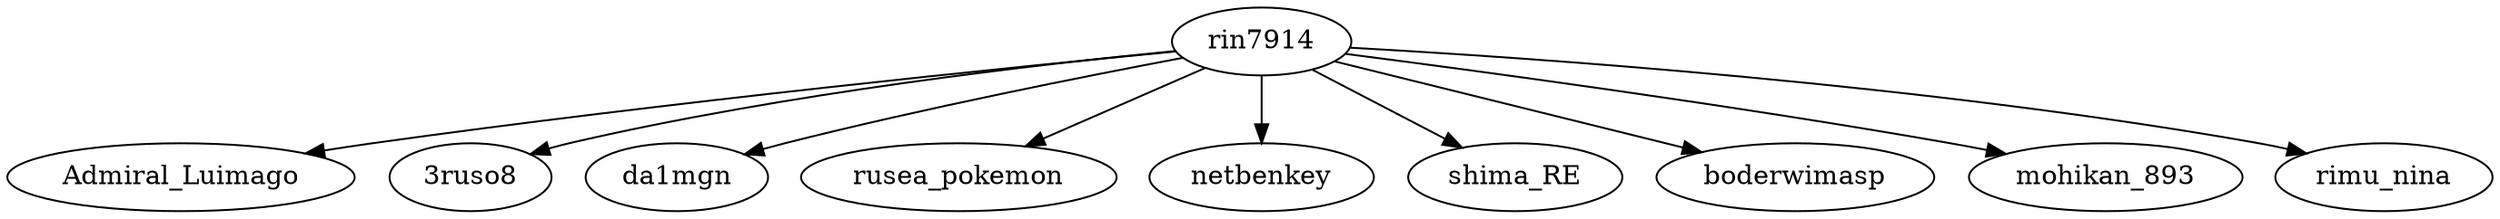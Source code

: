 strict digraph {
"rin7914" -> "Admiral_Luimago"
"rin7914" -> "3ruso8"
"rin7914" -> "da1mgn"
"rin7914" -> "rusea_pokemon"
"rin7914" -> "netbenkey"
"rin7914" -> "shima_RE"
"rin7914" -> "boderwimasp"
"rin7914" -> "mohikan_893"
"rin7914" -> "rimu_nina"
}